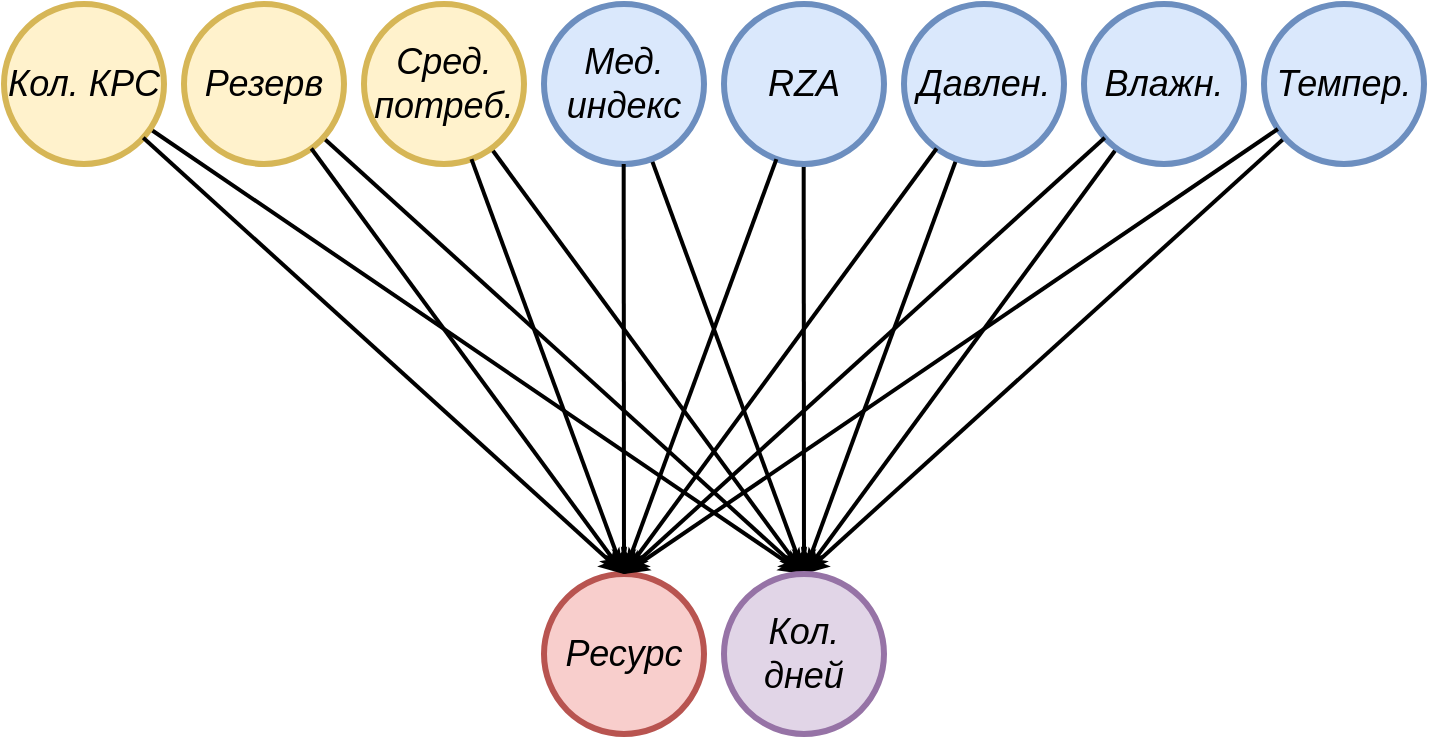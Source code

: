 <mxfile version="13.9.9" type="device"><diagram id="Xdfqb-61k4-1GIoVgq_A" name="Page-1"><mxGraphModel dx="981" dy="567" grid="1" gridSize="10" guides="1" tooltips="1" connect="1" arrows="1" fold="1" page="1" pageScale="1" pageWidth="1169" pageHeight="827" math="0" shadow="0"><root><mxCell id="0"/><mxCell id="1" parent="0"/><mxCell id="BnFaqU9jkLJugoVOKOMI-12" style="edgeStyle=none;rounded=0;orthogonalLoop=1;jettySize=auto;html=1;entryX=0;entryY=0.5;entryDx=0;entryDy=0;strokeWidth=2;" parent="1" source="aEeAr67voc8tBSUfBPVF-1" target="BnFaqU9jkLJugoVOKOMI-4" edge="1"><mxGeometry relative="1" as="geometry"/></mxCell><mxCell id="aEeAr67voc8tBSUfBPVF-1" value="&lt;font style=&quot;font-size: 18px;&quot;&gt;&lt;span&gt;Темпер.&lt;/span&gt;&lt;/font&gt;" style="ellipse;whiteSpace=wrap;html=1;aspect=fixed;fontStyle=2;fillColor=#dae8fc;strokeColor=#6c8ebf;horizontal=0;strokeWidth=3;rotation=90;" parent="1" vertex="1"><mxGeometry x="1145" y="505" width="80" height="80" as="geometry"/></mxCell><mxCell id="BnFaqU9jkLJugoVOKOMI-11" style="edgeStyle=none;rounded=0;orthogonalLoop=1;jettySize=auto;html=1;entryX=0;entryY=0.5;entryDx=0;entryDy=0;strokeWidth=2;" parent="1" source="aEeAr67voc8tBSUfBPVF-2" target="BnFaqU9jkLJugoVOKOMI-4" edge="1"><mxGeometry relative="1" as="geometry"/></mxCell><mxCell id="aEeAr67voc8tBSUfBPVF-2" value="&lt;span style=&quot;font-size: 18px;&quot;&gt;&lt;span&gt;Влажн.&lt;/span&gt;&lt;/span&gt;" style="ellipse;whiteSpace=wrap;html=1;aspect=fixed;fontStyle=2;fillColor=#dae8fc;strokeColor=#6c8ebf;horizontal=0;strokeWidth=3;rotation=90;" parent="1" vertex="1"><mxGeometry x="1055" y="505" width="80" height="80" as="geometry"/></mxCell><mxCell id="BnFaqU9jkLJugoVOKOMI-10" style="edgeStyle=none;rounded=0;orthogonalLoop=1;jettySize=auto;html=1;entryX=0;entryY=0.5;entryDx=0;entryDy=0;strokeWidth=2;" parent="1" source="aEeAr67voc8tBSUfBPVF-3" target="BnFaqU9jkLJugoVOKOMI-4" edge="1"><mxGeometry relative="1" as="geometry"/></mxCell><mxCell id="aEeAr67voc8tBSUfBPVF-3" value="&lt;span style=&quot;font-size: 18px;&quot;&gt;&lt;span&gt;Давлен.&lt;/span&gt;&lt;/span&gt;" style="ellipse;whiteSpace=wrap;html=1;aspect=fixed;fontStyle=2;fillColor=#dae8fc;strokeColor=#6c8ebf;horizontal=0;strokeWidth=3;rotation=90;" parent="1" vertex="1"><mxGeometry x="965" y="505" width="80" height="80" as="geometry"/></mxCell><mxCell id="BnFaqU9jkLJugoVOKOMI-9" style="edgeStyle=none;rounded=0;orthogonalLoop=1;jettySize=auto;html=1;entryX=0;entryY=0.5;entryDx=0;entryDy=0;strokeWidth=2;" parent="1" source="aEeAr67voc8tBSUfBPVF-4" target="BnFaqU9jkLJugoVOKOMI-4" edge="1"><mxGeometry relative="1" as="geometry"/></mxCell><mxCell id="aEeAr67voc8tBSUfBPVF-4" value="&lt;span style=&quot;font-size: 18px&quot;&gt;&lt;span&gt;RZA&lt;/span&gt;&lt;/span&gt;" style="ellipse;whiteSpace=wrap;html=1;aspect=fixed;fontStyle=2;fillColor=#dae8fc;strokeColor=#6c8ebf;horizontal=0;strokeWidth=3;rotation=90;" parent="1" vertex="1"><mxGeometry x="875" y="505" width="80" height="80" as="geometry"/></mxCell><mxCell id="BnFaqU9jkLJugoVOKOMI-8" style="edgeStyle=none;rounded=0;orthogonalLoop=1;jettySize=auto;html=1;entryX=0;entryY=0.5;entryDx=0;entryDy=0;strokeWidth=2;" parent="1" source="aEeAr67voc8tBSUfBPVF-5" target="BnFaqU9jkLJugoVOKOMI-4" edge="1"><mxGeometry relative="1" as="geometry"/></mxCell><mxCell id="aEeAr67voc8tBSUfBPVF-5" value="&lt;span style=&quot;font-size: 18px&quot;&gt;Мед.&lt;br&gt;индекс&lt;br&gt;&lt;/span&gt;" style="ellipse;whiteSpace=wrap;html=1;aspect=fixed;fontStyle=2;fillColor=#dae8fc;strokeColor=#6c8ebf;horizontal=0;strokeWidth=3;rotation=90;" parent="1" vertex="1"><mxGeometry x="785" y="505" width="80" height="80" as="geometry"/></mxCell><mxCell id="BnFaqU9jkLJugoVOKOMI-7" style="edgeStyle=none;rounded=0;orthogonalLoop=1;jettySize=auto;html=1;entryX=0;entryY=0.5;entryDx=0;entryDy=0;strokeWidth=2;" parent="1" source="aEeAr67voc8tBSUfBPVF-7" target="BnFaqU9jkLJugoVOKOMI-4" edge="1"><mxGeometry relative="1" as="geometry"/></mxCell><mxCell id="aEeAr67voc8tBSUfBPVF-7" value="&lt;span style=&quot;font-size: 18px;&quot;&gt;&lt;span&gt;Сред. потреб.&lt;/span&gt;&lt;/span&gt;" style="ellipse;whiteSpace=wrap;html=1;aspect=fixed;fontStyle=2;fillColor=#fff2cc;strokeColor=#d6b656;horizontal=0;strokeWidth=3;rotation=90;" parent="1" vertex="1"><mxGeometry x="695" y="505" width="80" height="80" as="geometry"/></mxCell><mxCell id="BnFaqU9jkLJugoVOKOMI-6" style="edgeStyle=none;rounded=0;orthogonalLoop=1;jettySize=auto;html=1;entryX=0;entryY=0.5;entryDx=0;entryDy=0;strokeWidth=2;" parent="1" source="aEeAr67voc8tBSUfBPVF-8" target="BnFaqU9jkLJugoVOKOMI-4" edge="1"><mxGeometry relative="1" as="geometry"/></mxCell><mxCell id="aEeAr67voc8tBSUfBPVF-8" value="&lt;span style=&quot;font-size: 18px;&quot;&gt;&lt;span&gt;Резерв&lt;/span&gt;&lt;/span&gt;" style="ellipse;whiteSpace=wrap;html=1;aspect=fixed;fontStyle=2;fillColor=#fff2cc;strokeColor=#d6b656;horizontal=0;strokeWidth=3;rotation=90;" parent="1" vertex="1"><mxGeometry x="605" y="505" width="80" height="80" as="geometry"/></mxCell><mxCell id="BnFaqU9jkLJugoVOKOMI-5" style="rounded=0;orthogonalLoop=1;jettySize=auto;html=1;entryX=0;entryY=0.5;entryDx=0;entryDy=0;strokeWidth=2;" parent="1" source="aEeAr67voc8tBSUfBPVF-9" target="BnFaqU9jkLJugoVOKOMI-4" edge="1"><mxGeometry relative="1" as="geometry"/></mxCell><mxCell id="aEeAr67voc8tBSUfBPVF-9" value="&lt;span style=&quot;font-size: 18px;&quot;&gt;&lt;span&gt;Кол. КРС&lt;/span&gt;&lt;/span&gt;" style="ellipse;whiteSpace=wrap;html=1;aspect=fixed;fontStyle=2;fillColor=#fff2cc;strokeColor=#d6b656;horizontal=0;strokeWidth=3;rotation=90;" parent="1" vertex="1"><mxGeometry x="515" y="505" width="80" height="80" as="geometry"/></mxCell><mxCell id="aEeAr67voc8tBSUfBPVF-10" value="&lt;font style=&quot;font-size: 18px&quot;&gt;Ресурс&lt;/font&gt;" style="ellipse;whiteSpace=wrap;html=1;aspect=fixed;fontStyle=2;fillColor=#f8cecc;strokeColor=#b85450;horizontal=0;strokeWidth=3;rotation=90;" parent="1" vertex="1"><mxGeometry x="785" y="790" width="80" height="80" as="geometry"/></mxCell><mxCell id="aEeAr67voc8tBSUfBPVF-21" style="edgeStyle=none;rounded=0;orthogonalLoop=1;jettySize=auto;html=1;entryX=0;entryY=0.5;entryDx=0;entryDy=0;endSize=6;strokeWidth=2;horizontal=0;fontStyle=2" parent="1" source="aEeAr67voc8tBSUfBPVF-1" target="aEeAr67voc8tBSUfBPVF-10" edge="1"><mxGeometry x="430" y="230" as="geometry"/></mxCell><mxCell id="aEeAr67voc8tBSUfBPVF-22" style="edgeStyle=none;rounded=0;orthogonalLoop=1;jettySize=auto;html=1;entryX=0;entryY=0.5;entryDx=0;entryDy=0;endSize=6;strokeWidth=2;horizontal=0;fontStyle=2" parent="1" source="aEeAr67voc8tBSUfBPVF-2" target="aEeAr67voc8tBSUfBPVF-10" edge="1"><mxGeometry x="430" y="230" as="geometry"/></mxCell><mxCell id="aEeAr67voc8tBSUfBPVF-23" style="edgeStyle=none;rounded=0;orthogonalLoop=1;jettySize=auto;html=1;entryX=0;entryY=0.5;entryDx=0;entryDy=0;endSize=6;strokeWidth=2;horizontal=0;fontStyle=2" parent="1" source="aEeAr67voc8tBSUfBPVF-3" target="aEeAr67voc8tBSUfBPVF-10" edge="1"><mxGeometry x="430" y="230" as="geometry"/></mxCell><mxCell id="aEeAr67voc8tBSUfBPVF-24" style="edgeStyle=none;rounded=0;orthogonalLoop=1;jettySize=auto;html=1;entryX=0;entryY=0.5;entryDx=0;entryDy=0;endSize=6;strokeWidth=2;horizontal=0;fontStyle=2" parent="1" source="aEeAr67voc8tBSUfBPVF-4" target="aEeAr67voc8tBSUfBPVF-10" edge="1"><mxGeometry x="430" y="230" as="geometry"/></mxCell><mxCell id="aEeAr67voc8tBSUfBPVF-25" style="edgeStyle=none;rounded=0;orthogonalLoop=1;jettySize=auto;html=1;entryX=0;entryY=0.5;entryDx=0;entryDy=0;endSize=6;strokeWidth=2;horizontal=0;fontStyle=2" parent="1" source="aEeAr67voc8tBSUfBPVF-5" target="aEeAr67voc8tBSUfBPVF-10" edge="1"><mxGeometry x="430" y="230" as="geometry"/></mxCell><mxCell id="aEeAr67voc8tBSUfBPVF-26" style="edgeStyle=none;rounded=0;orthogonalLoop=1;jettySize=auto;html=1;entryX=0;entryY=0.5;entryDx=0;entryDy=0;endSize=6;strokeWidth=2;horizontal=0;fontStyle=2" parent="1" source="aEeAr67voc8tBSUfBPVF-7" target="aEeAr67voc8tBSUfBPVF-10" edge="1"><mxGeometry x="430" y="230" as="geometry"/></mxCell><mxCell id="aEeAr67voc8tBSUfBPVF-27" style="edgeStyle=none;rounded=0;orthogonalLoop=1;jettySize=auto;html=1;entryX=0;entryY=0.5;entryDx=0;entryDy=0;endSize=6;strokeWidth=2;horizontal=0;fontStyle=2" parent="1" source="aEeAr67voc8tBSUfBPVF-8" target="aEeAr67voc8tBSUfBPVF-10" edge="1"><mxGeometry x="430" y="230" as="geometry"/></mxCell><mxCell id="aEeAr67voc8tBSUfBPVF-28" style="edgeStyle=none;rounded=0;orthogonalLoop=1;jettySize=auto;html=1;entryX=0;entryY=0.5;entryDx=0;entryDy=0;endSize=6;strokeWidth=2;horizontal=0;fontStyle=2" parent="1" source="aEeAr67voc8tBSUfBPVF-9" target="aEeAr67voc8tBSUfBPVF-10" edge="1"><mxGeometry x="430" y="230" as="geometry"/></mxCell><mxCell id="BnFaqU9jkLJugoVOKOMI-4" value="&lt;font style=&quot;font-size: 18px&quot;&gt;Кол. дней&lt;/font&gt;" style="ellipse;whiteSpace=wrap;html=1;aspect=fixed;fontStyle=2;fillColor=#e1d5e7;strokeColor=#9673a6;horizontal=0;strokeWidth=3;rotation=90;" parent="1" vertex="1"><mxGeometry x="875" y="790" width="80" height="80" as="geometry"/></mxCell></root></mxGraphModel></diagram></mxfile>